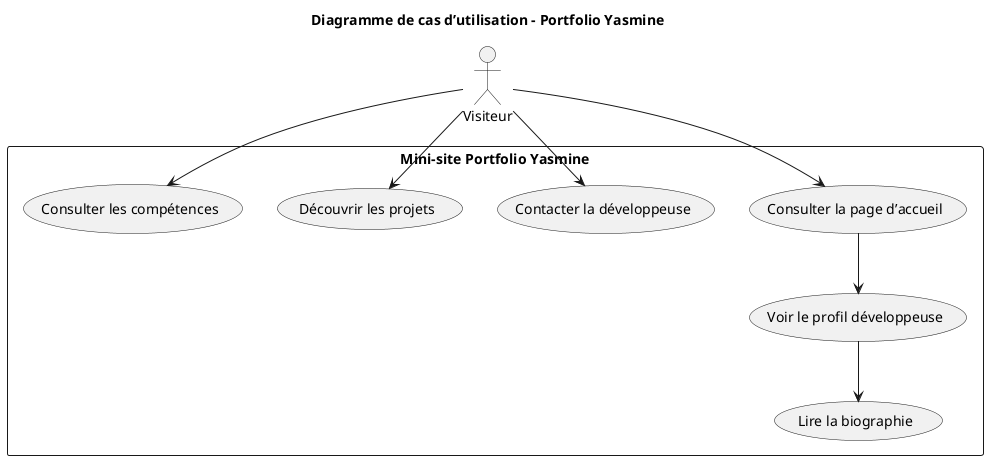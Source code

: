 @startuml
title Diagramme de cas d’utilisation – Portfolio Yasmine

actor "Visiteur" as V

rectangle "Mini-site Portfolio Yasmine" {
    usecase "Consulter la page d’accueil" as UC1
    usecase "Voir le profil développeuse" as UC2
    usecase "Lire la biographie" as UC3
    usecase "Contacter la développeuse" as UC4
    usecase "Découvrir les projets" as UC5
    usecase "Consulter les compétences" as UC6
}

V --> UC1
UC1 --> UC2
UC2 --> UC3
V --> UC4
V --> UC5
V --> UC6

@enduml
